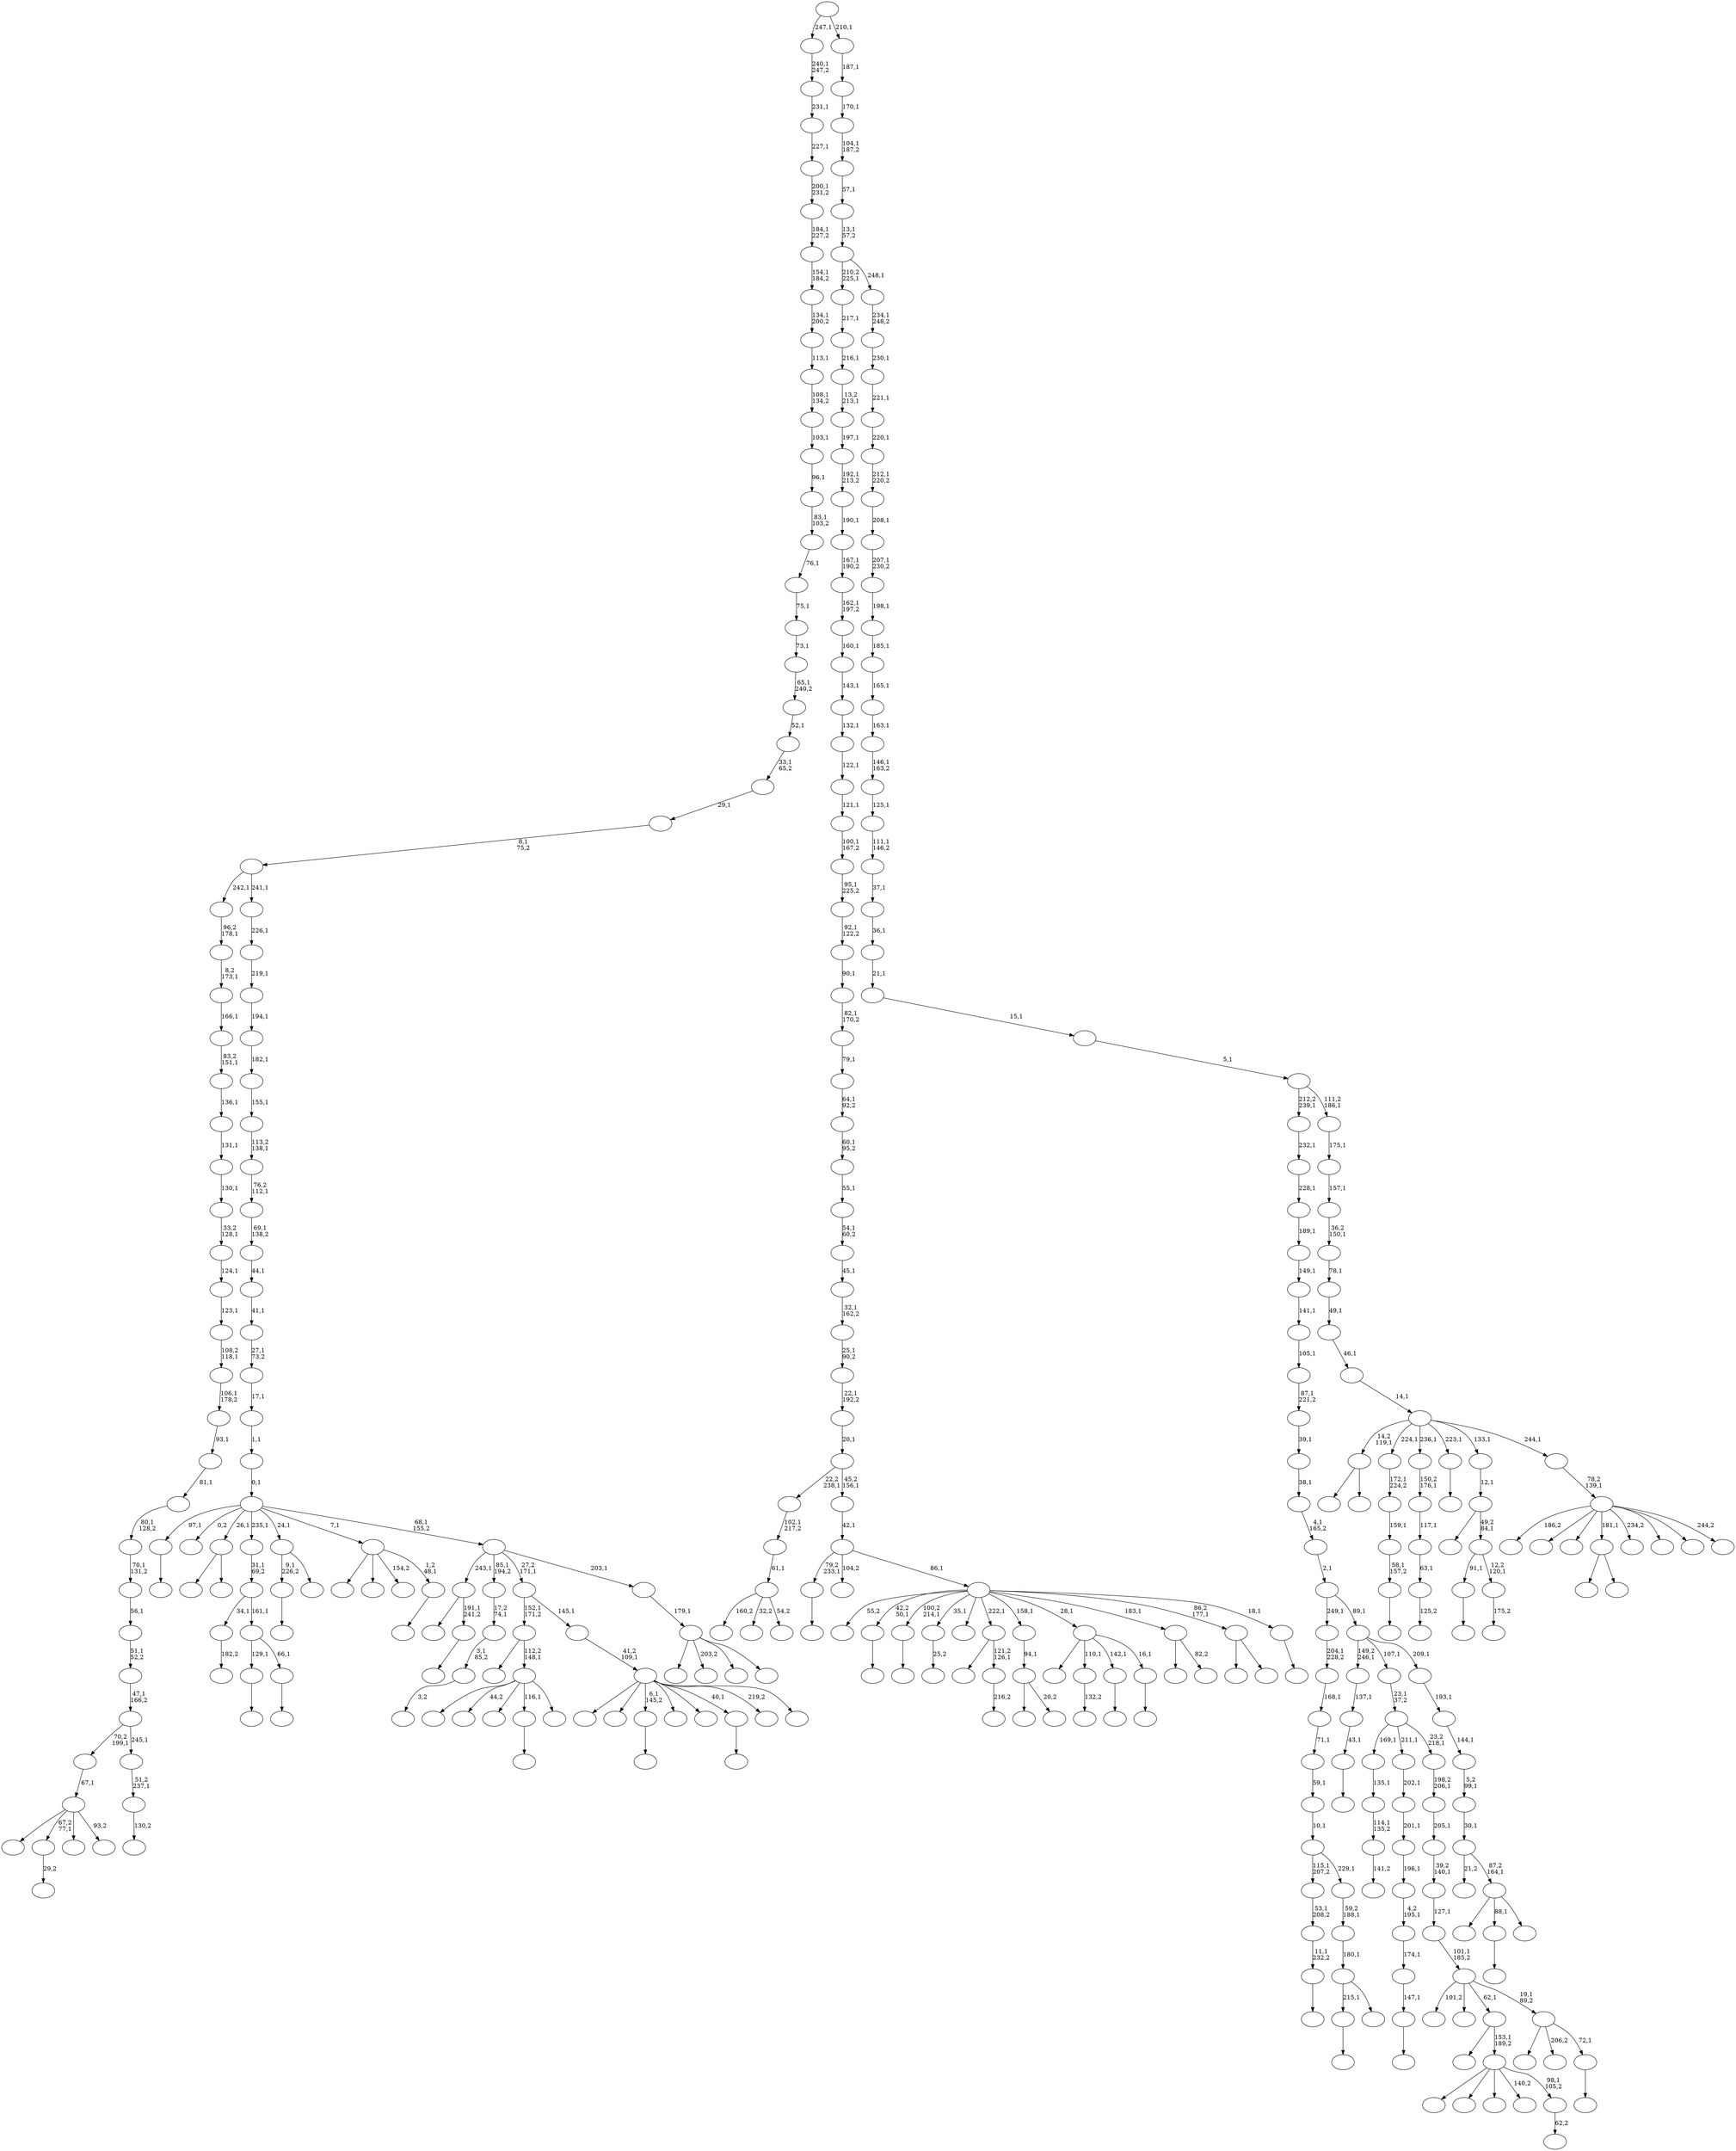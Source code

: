 digraph T {
	350 [label=""]
	349 [label=""]
	348 [label=""]
	347 [label=""]
	346 [label=""]
	345 [label=""]
	344 [label=""]
	343 [label=""]
	342 [label=""]
	341 [label=""]
	340 [label=""]
	339 [label=""]
	338 [label=""]
	337 [label=""]
	336 [label=""]
	335 [label=""]
	334 [label=""]
	333 [label=""]
	332 [label=""]
	331 [label=""]
	330 [label=""]
	329 [label=""]
	328 [label=""]
	327 [label=""]
	326 [label=""]
	325 [label=""]
	324 [label=""]
	323 [label=""]
	322 [label=""]
	321 [label=""]
	320 [label=""]
	319 [label=""]
	318 [label=""]
	317 [label=""]
	316 [label=""]
	315 [label=""]
	314 [label=""]
	313 [label=""]
	312 [label=""]
	311 [label=""]
	310 [label=""]
	309 [label=""]
	308 [label=""]
	307 [label=""]
	306 [label=""]
	305 [label=""]
	304 [label=""]
	303 [label=""]
	302 [label=""]
	301 [label=""]
	300 [label=""]
	299 [label=""]
	298 [label=""]
	297 [label=""]
	296 [label=""]
	295 [label=""]
	294 [label=""]
	293 [label=""]
	292 [label=""]
	291 [label=""]
	290 [label=""]
	289 [label=""]
	288 [label=""]
	287 [label=""]
	286 [label=""]
	285 [label=""]
	284 [label=""]
	283 [label=""]
	282 [label=""]
	281 [label=""]
	280 [label=""]
	279 [label=""]
	278 [label=""]
	277 [label=""]
	276 [label=""]
	275 [label=""]
	274 [label=""]
	273 [label=""]
	272 [label=""]
	271 [label=""]
	270 [label=""]
	269 [label=""]
	268 [label=""]
	267 [label=""]
	266 [label=""]
	265 [label=""]
	264 [label=""]
	263 [label=""]
	262 [label=""]
	261 [label=""]
	260 [label=""]
	259 [label=""]
	258 [label=""]
	257 [label=""]
	256 [label=""]
	255 [label=""]
	254 [label=""]
	253 [label=""]
	252 [label=""]
	251 [label=""]
	250 [label=""]
	249 [label=""]
	248 [label=""]
	247 [label=""]
	246 [label=""]
	245 [label=""]
	244 [label=""]
	243 [label=""]
	242 [label=""]
	241 [label=""]
	240 [label=""]
	239 [label=""]
	238 [label=""]
	237 [label=""]
	236 [label=""]
	235 [label=""]
	234 [label=""]
	233 [label=""]
	232 [label=""]
	231 [label=""]
	230 [label=""]
	229 [label=""]
	228 [label=""]
	227 [label=""]
	226 [label=""]
	225 [label=""]
	224 [label=""]
	223 [label=""]
	222 [label=""]
	221 [label=""]
	220 [label=""]
	219 [label=""]
	218 [label=""]
	217 [label=""]
	216 [label=""]
	215 [label=""]
	214 [label=""]
	213 [label=""]
	212 [label=""]
	211 [label=""]
	210 [label=""]
	209 [label=""]
	208 [label=""]
	207 [label=""]
	206 [label=""]
	205 [label=""]
	204 [label=""]
	203 [label=""]
	202 [label=""]
	201 [label=""]
	200 [label=""]
	199 [label=""]
	198 [label=""]
	197 [label=""]
	196 [label=""]
	195 [label=""]
	194 [label=""]
	193 [label=""]
	192 [label=""]
	191 [label=""]
	190 [label=""]
	189 [label=""]
	188 [label=""]
	187 [label=""]
	186 [label=""]
	185 [label=""]
	184 [label=""]
	183 [label=""]
	182 [label=""]
	181 [label=""]
	180 [label=""]
	179 [label=""]
	178 [label=""]
	177 [label=""]
	176 [label=""]
	175 [label=""]
	174 [label=""]
	173 [label=""]
	172 [label=""]
	171 [label=""]
	170 [label=""]
	169 [label=""]
	168 [label=""]
	167 [label=""]
	166 [label=""]
	165 [label=""]
	164 [label=""]
	163 [label=""]
	162 [label=""]
	161 [label=""]
	160 [label=""]
	159 [label=""]
	158 [label=""]
	157 [label=""]
	156 [label=""]
	155 [label=""]
	154 [label=""]
	153 [label=""]
	152 [label=""]
	151 [label=""]
	150 [label=""]
	149 [label=""]
	148 [label=""]
	147 [label=""]
	146 [label=""]
	145 [label=""]
	144 [label=""]
	143 [label=""]
	142 [label=""]
	141 [label=""]
	140 [label=""]
	139 [label=""]
	138 [label=""]
	137 [label=""]
	136 [label=""]
	135 [label=""]
	134 [label=""]
	133 [label=""]
	132 [label=""]
	131 [label=""]
	130 [label=""]
	129 [label=""]
	128 [label=""]
	127 [label=""]
	126 [label=""]
	125 [label=""]
	124 [label=""]
	123 [label=""]
	122 [label=""]
	121 [label=""]
	120 [label=""]
	119 [label=""]
	118 [label=""]
	117 [label=""]
	116 [label=""]
	115 [label=""]
	114 [label=""]
	113 [label=""]
	112 [label=""]
	111 [label=""]
	110 [label=""]
	109 [label=""]
	108 [label=""]
	107 [label=""]
	106 [label=""]
	105 [label=""]
	104 [label=""]
	103 [label=""]
	102 [label=""]
	101 [label=""]
	100 [label=""]
	99 [label=""]
	98 [label=""]
	97 [label=""]
	96 [label=""]
	95 [label=""]
	94 [label=""]
	93 [label=""]
	92 [label=""]
	91 [label=""]
	90 [label=""]
	89 [label=""]
	88 [label=""]
	87 [label=""]
	86 [label=""]
	85 [label=""]
	84 [label=""]
	83 [label=""]
	82 [label=""]
	81 [label=""]
	80 [label=""]
	79 [label=""]
	78 [label=""]
	77 [label=""]
	76 [label=""]
	75 [label=""]
	74 [label=""]
	73 [label=""]
	72 [label=""]
	71 [label=""]
	70 [label=""]
	69 [label=""]
	68 [label=""]
	67 [label=""]
	66 [label=""]
	65 [label=""]
	64 [label=""]
	63 [label=""]
	62 [label=""]
	61 [label=""]
	60 [label=""]
	59 [label=""]
	58 [label=""]
	57 [label=""]
	56 [label=""]
	55 [label=""]
	54 [label=""]
	53 [label=""]
	52 [label=""]
	51 [label=""]
	50 [label=""]
	49 [label=""]
	48 [label=""]
	47 [label=""]
	46 [label=""]
	45 [label=""]
	44 [label=""]
	43 [label=""]
	42 [label=""]
	41 [label=""]
	40 [label=""]
	39 [label=""]
	38 [label=""]
	37 [label=""]
	36 [label=""]
	35 [label=""]
	34 [label=""]
	33 [label=""]
	32 [label=""]
	31 [label=""]
	30 [label=""]
	29 [label=""]
	28 [label=""]
	27 [label=""]
	26 [label=""]
	25 [label=""]
	24 [label=""]
	23 [label=""]
	22 [label=""]
	21 [label=""]
	20 [label=""]
	19 [label=""]
	18 [label=""]
	17 [label=""]
	16 [label=""]
	15 [label=""]
	14 [label=""]
	13 [label=""]
	12 [label=""]
	11 [label=""]
	10 [label=""]
	9 [label=""]
	8 [label=""]
	7 [label=""]
	6 [label=""]
	5 [label=""]
	4 [label=""]
	3 [label=""]
	2 [label=""]
	1 [label=""]
	0 [label=""]
	346 -> 347 [label=""]
	342 -> 343 [label=""]
	335 -> 336 [label=""]
	332 -> 333 [label=""]
	324 -> 330 [label=""]
	324 -> 325 [label=""]
	322 -> 323 [label="182,2"]
	317 -> 318 [label=""]
	315 -> 316 [label=""]
	314 -> 315 [label="11,1\n232,2"]
	313 -> 314 [label="53,1\n208,2"]
	311 -> 312 [label="141,2"]
	310 -> 311 [label="114,1\n135,2"]
	309 -> 310 [label="135,1"]
	307 -> 308 [label="29,2"]
	305 -> 306 [label=""]
	304 -> 305 [label="147,1"]
	303 -> 304 [label="174,1"]
	302 -> 303 [label="4,2\n195,1"]
	301 -> 302 [label="196,1"]
	300 -> 301 [label="201,1"]
	299 -> 300 [label="202,1"]
	296 -> 297 [label=""]
	294 -> 295 [label="25,2"]
	292 -> 293 [label=""]
	291 -> 292 [label="58,1\n157,2"]
	290 -> 291 [label="159,1"]
	289 -> 290 [label="172,1\n224,2"]
	287 -> 288 [label="125,2"]
	286 -> 287 [label="63,1"]
	285 -> 286 [label="117,1"]
	284 -> 285 [label="150,2\n176,1"]
	282 -> 283 [label="132,2"]
	276 -> 277 [label=""]
	274 -> 275 [label="216,2"]
	273 -> 350 [label=""]
	273 -> 274 [label="121,2\n126,1"]
	271 -> 272 [label=""]
	267 -> 268 [label=""]
	264 -> 319 [label=""]
	264 -> 265 [label="20,2"]
	263 -> 264 [label="94,1"]
	261 -> 262 [label=""]
	260 -> 349 [label=""]
	260 -> 282 [label="110,1"]
	260 -> 276 [label="142,1"]
	260 -> 261 [label="16,1"]
	257 -> 328 [label=""]
	257 -> 258 [label=""]
	253 -> 329 [label=""]
	253 -> 254 [label="82,2"]
	251 -> 252 [label=""]
	248 -> 249 [label=""]
	247 -> 248 [label="43,1"]
	246 -> 247 [label="137,1"]
	244 -> 326 [label=""]
	244 -> 245 [label=""]
	240 -> 241 [label=""]
	239 -> 342 [label="129,1"]
	239 -> 240 [label="66,1"]
	238 -> 322 [label="34,1"]
	238 -> 239 [label="161,1"]
	237 -> 238 [label="31,1\n69,2"]
	235 -> 236 [label=""]
	234 -> 339 [label=""]
	234 -> 235 [label="191,1\n241,2"]
	232 -> 271 [label="9,1\n226,2"]
	232 -> 233 [label=""]
	227 -> 228 [label="62,2"]
	226 -> 341 [label=""]
	226 -> 298 [label=""]
	226 -> 270 [label=""]
	226 -> 250 [label="140,2"]
	226 -> 227 [label="98,1\n105,2"]
	225 -> 269 [label=""]
	225 -> 226 [label="153,1\n189,2"]
	222 -> 281 [label="160,2"]
	222 -> 266 [label="32,2"]
	222 -> 223 [label="54,2"]
	221 -> 222 [label="61,1"]
	220 -> 221 [label="102,1\n217,2"]
	218 -> 219 [label="3,2"]
	217 -> 218 [label="3,1\n85,2"]
	216 -> 217 [label="17,2\n74,1"]
	208 -> 209 [label=""]
	206 -> 210 [label=""]
	206 -> 207 [label=""]
	204 -> 205 [label=""]
	203 -> 345 [label=""]
	203 -> 215 [label="206,2"]
	203 -> 204 [label="72,1"]
	202 -> 334 [label="101,2"]
	202 -> 243 [label=""]
	202 -> 225 [label="62,1"]
	202 -> 203 [label="19,1\n89,2"]
	201 -> 202 [label="101,1\n185,2"]
	200 -> 201 [label="127,1"]
	199 -> 200 [label="39,2\n140,1"]
	198 -> 199 [label="205,1"]
	197 -> 198 [label="198,2\n206,1"]
	196 -> 309 [label="169,1"]
	196 -> 299 [label="211,1"]
	196 -> 197 [label="23,2\n218,1"]
	195 -> 196 [label="23,1\n37,2"]
	193 -> 194 [label=""]
	192 -> 327 [label=""]
	192 -> 224 [label=""]
	192 -> 213 [label="154,2"]
	192 -> 193 [label="1,2\n48,1"]
	190 -> 321 [label=""]
	190 -> 307 [label="67,2\n77,1"]
	190 -> 214 [label=""]
	190 -> 191 [label="93,2"]
	189 -> 190 [label="67,1"]
	187 -> 188 [label="130,2"]
	186 -> 187 [label="51,2\n237,1"]
	185 -> 189 [label="70,2\n199,1"]
	185 -> 186 [label="245,1"]
	184 -> 185 [label="47,1\n166,2"]
	183 -> 184 [label="51,1\n52,2"]
	182 -> 183 [label="56,1"]
	181 -> 182 [label="70,1\n131,2"]
	180 -> 181 [label="80,1\n128,2"]
	179 -> 180 [label="81,1"]
	178 -> 179 [label="93,1"]
	177 -> 178 [label="106,1\n178,2"]
	176 -> 177 [label="108,2\n118,1"]
	175 -> 176 [label="123,1"]
	174 -> 175 [label="124,1"]
	173 -> 174 [label="33,2\n128,1"]
	172 -> 173 [label="130,1"]
	171 -> 172 [label="131,1"]
	170 -> 171 [label="136,1"]
	169 -> 170 [label="83,2\n151,1"]
	168 -> 169 [label="166,1"]
	167 -> 168 [label="8,2\n173,1"]
	166 -> 167 [label="96,2\n178,1"]
	163 -> 164 [label=""]
	161 -> 162 [label=""]
	157 -> 158 [label="175,2"]
	156 -> 346 [label="91,1"]
	156 -> 157 [label="12,2\n120,1"]
	155 -> 337 [label=""]
	155 -> 156 [label="49,2\n84,1"]
	154 -> 155 [label="12,1"]
	150 -> 161 [label="215,1"]
	150 -> 151 [label=""]
	149 -> 150 [label="180,1"]
	148 -> 149 [label="59,2\n188,1"]
	147 -> 313 [label="115,1\n207,2"]
	147 -> 148 [label="229,1"]
	146 -> 147 [label="10,1"]
	145 -> 146 [label="59,1"]
	144 -> 145 [label="71,1"]
	143 -> 144 [label="168,1"]
	142 -> 143 [label="204,1\n228,2"]
	140 -> 320 [label=""]
	140 -> 256 [label="44,2"]
	140 -> 255 [label=""]
	140 -> 163 [label="116,1"]
	140 -> 141 [label=""]
	139 -> 211 [label=""]
	139 -> 140 [label="112,2\n148,1"]
	136 -> 137 [label=""]
	134 -> 165 [label=""]
	134 -> 136 [label="88,1"]
	134 -> 135 [label=""]
	133 -> 229 [label="21,2"]
	133 -> 134 [label="87,2\n164,1"]
	132 -> 133 [label="30,1"]
	131 -> 132 [label="5,2\n99,1"]
	130 -> 131 [label="144,1"]
	129 -> 130 [label="193,1"]
	128 -> 246 [label="149,2\n246,1"]
	128 -> 195 [label="107,1"]
	128 -> 129 [label="209,1"]
	127 -> 142 [label="249,1"]
	127 -> 128 [label="89,1"]
	126 -> 127 [label="2,1"]
	125 -> 126 [label="4,1\n165,2"]
	124 -> 125 [label="38,1"]
	123 -> 124 [label="39,1"]
	122 -> 123 [label="87,1\n221,2"]
	121 -> 122 [label="105,1"]
	120 -> 121 [label="141,1"]
	119 -> 120 [label="149,1"]
	118 -> 119 [label="189,1"]
	117 -> 118 [label="228,1"]
	116 -> 117 [label="232,1"]
	114 -> 344 [label=""]
	114 -> 280 [label=""]
	114 -> 251 [label="6,1\n145,2"]
	114 -> 242 [label=""]
	114 -> 231 [label=""]
	114 -> 208 [label="40,1"]
	114 -> 138 [label="219,2"]
	114 -> 115 [label=""]
	113 -> 114 [label="41,2\n109,1"]
	112 -> 139 [label="152,1\n171,2"]
	112 -> 113 [label="145,1"]
	110 -> 348 [label=""]
	110 -> 279 [label="203,2"]
	110 -> 153 [label=""]
	110 -> 111 [label=""]
	109 -> 110 [label="179,1"]
	108 -> 234 [label="243,1"]
	108 -> 216 [label="85,1\n194,2"]
	108 -> 112 [label="27,2\n171,1"]
	108 -> 109 [label="203,1"]
	107 -> 317 [label="97,1"]
	107 -> 259 [label="0,2"]
	107 -> 257 [label="26,1"]
	107 -> 237 [label="235,1"]
	107 -> 232 [label="24,1"]
	107 -> 192 [label="7,1"]
	107 -> 108 [label="68,1\n155,2"]
	106 -> 107 [label="0,1"]
	105 -> 106 [label="1,1"]
	104 -> 105 [label="17,1"]
	103 -> 104 [label="27,1\n73,2"]
	102 -> 103 [label="41,1"]
	101 -> 102 [label="44,1"]
	100 -> 101 [label="69,1\n138,2"]
	99 -> 100 [label="76,2\n112,1"]
	98 -> 99 [label="113,2\n138,1"]
	97 -> 98 [label="155,1"]
	96 -> 97 [label="182,1"]
	95 -> 96 [label="194,1"]
	94 -> 95 [label="219,1"]
	93 -> 94 [label="226,1"]
	92 -> 166 [label="242,1"]
	92 -> 93 [label="241,1"]
	91 -> 92 [label="8,1\n75,2"]
	90 -> 91 [label="29,1"]
	89 -> 90 [label="33,1\n65,2"]
	88 -> 89 [label="52,1"]
	87 -> 88 [label="65,1\n240,2"]
	86 -> 87 [label="73,1"]
	85 -> 86 [label="75,1"]
	84 -> 85 [label="76,1"]
	83 -> 84 [label="83,1\n103,2"]
	82 -> 83 [label="96,1"]
	81 -> 82 [label="103,1"]
	80 -> 81 [label="108,1\n134,2"]
	79 -> 80 [label="113,1"]
	78 -> 79 [label="134,1\n200,2"]
	77 -> 78 [label="154,1\n184,2"]
	76 -> 77 [label="184,1\n227,2"]
	75 -> 76 [label="200,1\n231,2"]
	74 -> 75 [label="227,1"]
	73 -> 74 [label="231,1"]
	72 -> 73 [label="240,1\n247,2"]
	70 -> 71 [label=""]
	69 -> 338 [label="55,2"]
	69 -> 332 [label="42,2\n50,1"]
	69 -> 296 [label="100,2\n214,1"]
	69 -> 294 [label="35,1"]
	69 -> 278 [label=""]
	69 -> 273 [label="222,1"]
	69 -> 263 [label="158,1"]
	69 -> 260 [label="28,1"]
	69 -> 253 [label="183,1"]
	69 -> 244 [label="86,2\n177,1"]
	69 -> 70 [label="18,1"]
	68 -> 335 [label="79,2\n233,1"]
	68 -> 331 [label="104,2"]
	68 -> 69 [label="86,1"]
	67 -> 68 [label="42,1"]
	66 -> 220 [label="22,2\n238,1"]
	66 -> 67 [label="45,2\n156,1"]
	65 -> 66 [label="20,1"]
	64 -> 65 [label="22,1\n192,2"]
	63 -> 64 [label="25,1\n90,2"]
	62 -> 63 [label="32,1\n162,2"]
	61 -> 62 [label="45,1"]
	60 -> 61 [label="54,1\n60,2"]
	59 -> 60 [label="55,1"]
	58 -> 59 [label="60,1\n95,2"]
	57 -> 58 [label="64,1\n92,2"]
	56 -> 57 [label="79,1"]
	55 -> 56 [label="82,1\n170,2"]
	54 -> 55 [label="90,1"]
	53 -> 54 [label="92,1\n122,2"]
	52 -> 53 [label="95,1\n225,2"]
	51 -> 52 [label="100,1\n167,2"]
	50 -> 51 [label="121,1"]
	49 -> 50 [label="122,1"]
	48 -> 49 [label="132,1"]
	47 -> 48 [label="143,1"]
	46 -> 47 [label="160,1"]
	45 -> 46 [label="162,1\n197,2"]
	44 -> 45 [label="167,1\n190,2"]
	43 -> 44 [label="190,1"]
	42 -> 43 [label="192,1\n213,2"]
	41 -> 42 [label="197,1"]
	40 -> 41 [label="13,2\n213,1"]
	39 -> 40 [label="216,1"]
	38 -> 39 [label="217,1"]
	36 -> 340 [label="186,2"]
	36 -> 230 [label=""]
	36 -> 212 [label=""]
	36 -> 206 [label="181,1"]
	36 -> 160 [label="234,2"]
	36 -> 159 [label=""]
	36 -> 152 [label=""]
	36 -> 37 [label="244,2"]
	35 -> 36 [label="78,2\n139,1"]
	34 -> 324 [label="14,2\n119,1"]
	34 -> 289 [label="224,1"]
	34 -> 284 [label="236,1"]
	34 -> 267 [label="223,1"]
	34 -> 154 [label="133,1"]
	34 -> 35 [label="244,1"]
	33 -> 34 [label="14,1"]
	32 -> 33 [label="46,1"]
	31 -> 32 [label="49,1"]
	30 -> 31 [label="78,1"]
	29 -> 30 [label="36,2\n150,1"]
	28 -> 29 [label="157,1"]
	27 -> 28 [label="175,1"]
	26 -> 116 [label="212,2\n239,1"]
	26 -> 27 [label="111,2\n186,1"]
	25 -> 26 [label="5,1"]
	24 -> 25 [label="15,1"]
	23 -> 24 [label="21,1"]
	22 -> 23 [label="36,1"]
	21 -> 22 [label="37,1"]
	20 -> 21 [label="111,1\n146,2"]
	19 -> 20 [label="125,1"]
	18 -> 19 [label="146,1\n163,2"]
	17 -> 18 [label="163,1"]
	16 -> 17 [label="165,1"]
	15 -> 16 [label="185,1"]
	14 -> 15 [label="198,1"]
	13 -> 14 [label="207,1\n230,2"]
	12 -> 13 [label="208,1"]
	11 -> 12 [label="212,1\n220,2"]
	10 -> 11 [label="220,1"]
	9 -> 10 [label="221,1"]
	8 -> 9 [label="230,1"]
	7 -> 8 [label="234,1\n248,2"]
	6 -> 38 [label="210,2\n225,1"]
	6 -> 7 [label="248,1"]
	5 -> 6 [label="13,1\n57,2"]
	4 -> 5 [label="57,1"]
	3 -> 4 [label="104,1\n187,2"]
	2 -> 3 [label="170,1"]
	1 -> 2 [label="187,1"]
	0 -> 72 [label="247,1"]
	0 -> 1 [label="210,1"]
}
